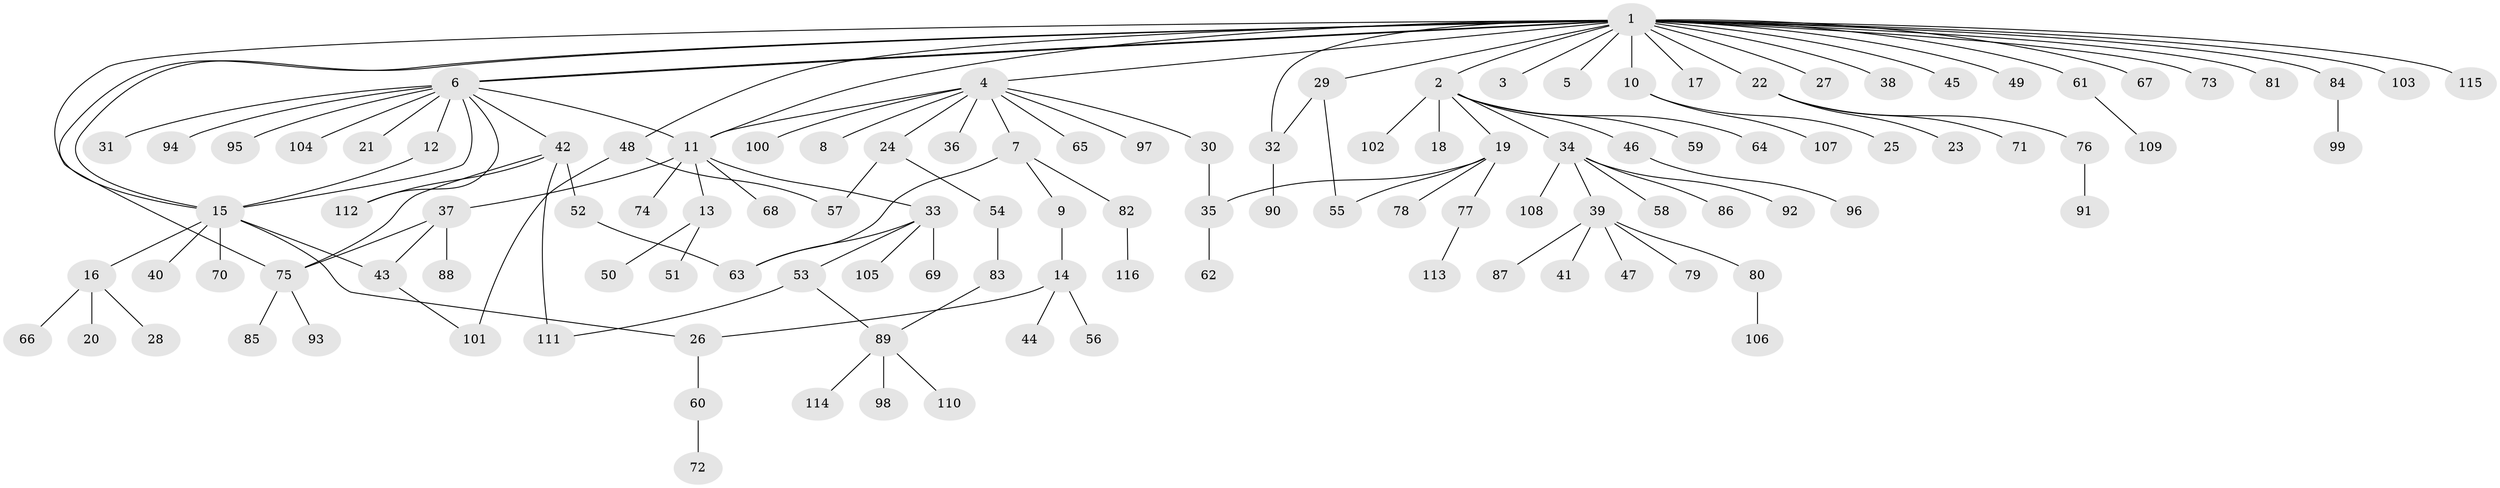 // coarse degree distribution, {1: 0.9117647058823529, 2: 0.029411764705882353, 13: 0.029411764705882353, 20: 0.029411764705882353}
// Generated by graph-tools (version 1.1) at 2025/51/03/04/25 21:51:55]
// undirected, 116 vertices, 135 edges
graph export_dot {
graph [start="1"]
  node [color=gray90,style=filled];
  1;
  2;
  3;
  4;
  5;
  6;
  7;
  8;
  9;
  10;
  11;
  12;
  13;
  14;
  15;
  16;
  17;
  18;
  19;
  20;
  21;
  22;
  23;
  24;
  25;
  26;
  27;
  28;
  29;
  30;
  31;
  32;
  33;
  34;
  35;
  36;
  37;
  38;
  39;
  40;
  41;
  42;
  43;
  44;
  45;
  46;
  47;
  48;
  49;
  50;
  51;
  52;
  53;
  54;
  55;
  56;
  57;
  58;
  59;
  60;
  61;
  62;
  63;
  64;
  65;
  66;
  67;
  68;
  69;
  70;
  71;
  72;
  73;
  74;
  75;
  76;
  77;
  78;
  79;
  80;
  81;
  82;
  83;
  84;
  85;
  86;
  87;
  88;
  89;
  90;
  91;
  92;
  93;
  94;
  95;
  96;
  97;
  98;
  99;
  100;
  101;
  102;
  103;
  104;
  105;
  106;
  107;
  108;
  109;
  110;
  111;
  112;
  113;
  114;
  115;
  116;
  1 -- 2;
  1 -- 3;
  1 -- 4;
  1 -- 5;
  1 -- 6;
  1 -- 6;
  1 -- 10;
  1 -- 11;
  1 -- 15;
  1 -- 15;
  1 -- 17;
  1 -- 22;
  1 -- 27;
  1 -- 29;
  1 -- 32;
  1 -- 38;
  1 -- 45;
  1 -- 48;
  1 -- 49;
  1 -- 61;
  1 -- 67;
  1 -- 73;
  1 -- 75;
  1 -- 81;
  1 -- 84;
  1 -- 103;
  1 -- 115;
  2 -- 18;
  2 -- 19;
  2 -- 34;
  2 -- 46;
  2 -- 59;
  2 -- 64;
  2 -- 102;
  4 -- 7;
  4 -- 8;
  4 -- 11;
  4 -- 24;
  4 -- 30;
  4 -- 36;
  4 -- 65;
  4 -- 97;
  4 -- 100;
  6 -- 11;
  6 -- 12;
  6 -- 15;
  6 -- 21;
  6 -- 31;
  6 -- 42;
  6 -- 94;
  6 -- 95;
  6 -- 104;
  6 -- 112;
  7 -- 9;
  7 -- 63;
  7 -- 82;
  9 -- 14;
  10 -- 25;
  10 -- 107;
  11 -- 13;
  11 -- 33;
  11 -- 37;
  11 -- 68;
  11 -- 74;
  12 -- 15;
  13 -- 50;
  13 -- 51;
  14 -- 26;
  14 -- 44;
  14 -- 56;
  15 -- 16;
  15 -- 26;
  15 -- 40;
  15 -- 43;
  15 -- 70;
  16 -- 20;
  16 -- 28;
  16 -- 66;
  19 -- 35;
  19 -- 55;
  19 -- 77;
  19 -- 78;
  22 -- 23;
  22 -- 71;
  22 -- 76;
  24 -- 54;
  24 -- 57;
  26 -- 60;
  29 -- 32;
  29 -- 55;
  30 -- 35;
  32 -- 90;
  33 -- 53;
  33 -- 63;
  33 -- 69;
  33 -- 105;
  34 -- 39;
  34 -- 58;
  34 -- 86;
  34 -- 92;
  34 -- 108;
  35 -- 62;
  37 -- 43;
  37 -- 75;
  37 -- 88;
  39 -- 41;
  39 -- 47;
  39 -- 79;
  39 -- 80;
  39 -- 87;
  42 -- 52;
  42 -- 75;
  42 -- 111;
  42 -- 112;
  43 -- 101;
  46 -- 96;
  48 -- 57;
  48 -- 101;
  52 -- 63;
  53 -- 89;
  53 -- 111;
  54 -- 83;
  60 -- 72;
  61 -- 109;
  75 -- 85;
  75 -- 93;
  76 -- 91;
  77 -- 113;
  80 -- 106;
  82 -- 116;
  83 -- 89;
  84 -- 99;
  89 -- 98;
  89 -- 110;
  89 -- 114;
}
